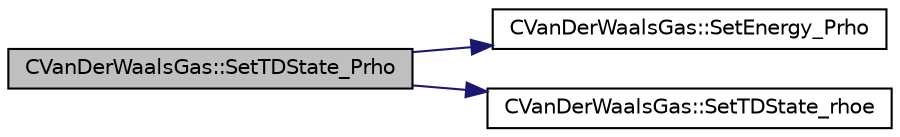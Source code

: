 digraph "CVanDerWaalsGas::SetTDState_Prho"
{
 // LATEX_PDF_SIZE
  edge [fontname="Helvetica",fontsize="10",labelfontname="Helvetica",labelfontsize="10"];
  node [fontname="Helvetica",fontsize="10",shape=record];
  rankdir="LR";
  Node1 [label="CVanDerWaalsGas::SetTDState_Prho",height=0.2,width=0.4,color="black", fillcolor="grey75", style="filled", fontcolor="black",tooltip="Set the Dimensionless State using Pressure and Density."];
  Node1 -> Node2 [color="midnightblue",fontsize="10",style="solid",fontname="Helvetica"];
  Node2 [label="CVanDerWaalsGas::SetEnergy_Prho",height=0.2,width=0.4,color="black", fillcolor="white", style="filled",URL="$classCVanDerWaalsGas.html#a9e4267c2c8ab42452b25d04c1d30cc36",tooltip="Set the Dimensionless Internal Energy using Pressure and Density."];
  Node1 -> Node3 [color="midnightblue",fontsize="10",style="solid",fontname="Helvetica"];
  Node3 [label="CVanDerWaalsGas::SetTDState_rhoe",height=0.2,width=0.4,color="black", fillcolor="white", style="filled",URL="$classCVanDerWaalsGas.html#ae5bc1ea081a267022bc6c6626b17179b",tooltip="Set the Dimensionless State using Density and Internal Energy."];
}
